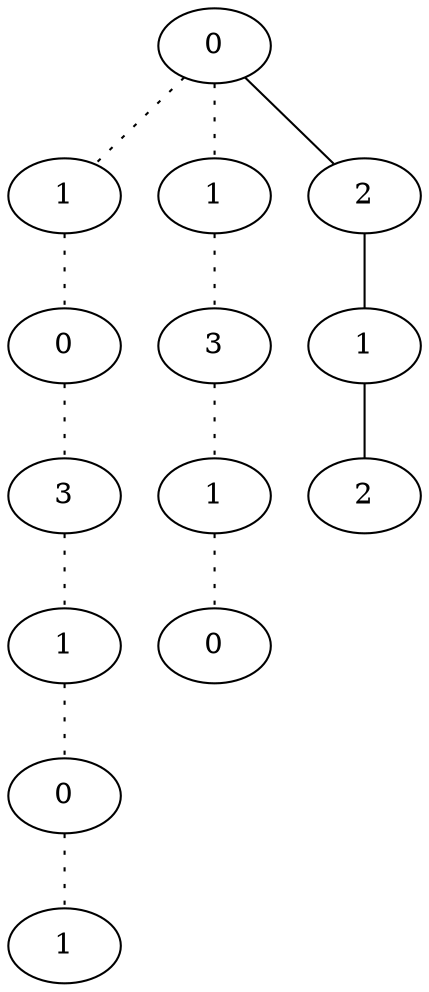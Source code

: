 graph {
a0[label=0];
a1[label=1];
a2[label=0];
a3[label=3];
a4[label=1];
a5[label=0];
a6[label=1];
a7[label=1];
a8[label=3];
a9[label=1];
a10[label=0];
a11[label=2];
a12[label=1];
a13[label=2];
a0 -- a1 [style=dotted];
a0 -- a7 [style=dotted];
a0 -- a11;
a1 -- a2 [style=dotted];
a2 -- a3 [style=dotted];
a3 -- a4 [style=dotted];
a4 -- a5 [style=dotted];
a5 -- a6 [style=dotted];
a7 -- a8 [style=dotted];
a8 -- a9 [style=dotted];
a9 -- a10 [style=dotted];
a11 -- a12;
a12 -- a13;
}
